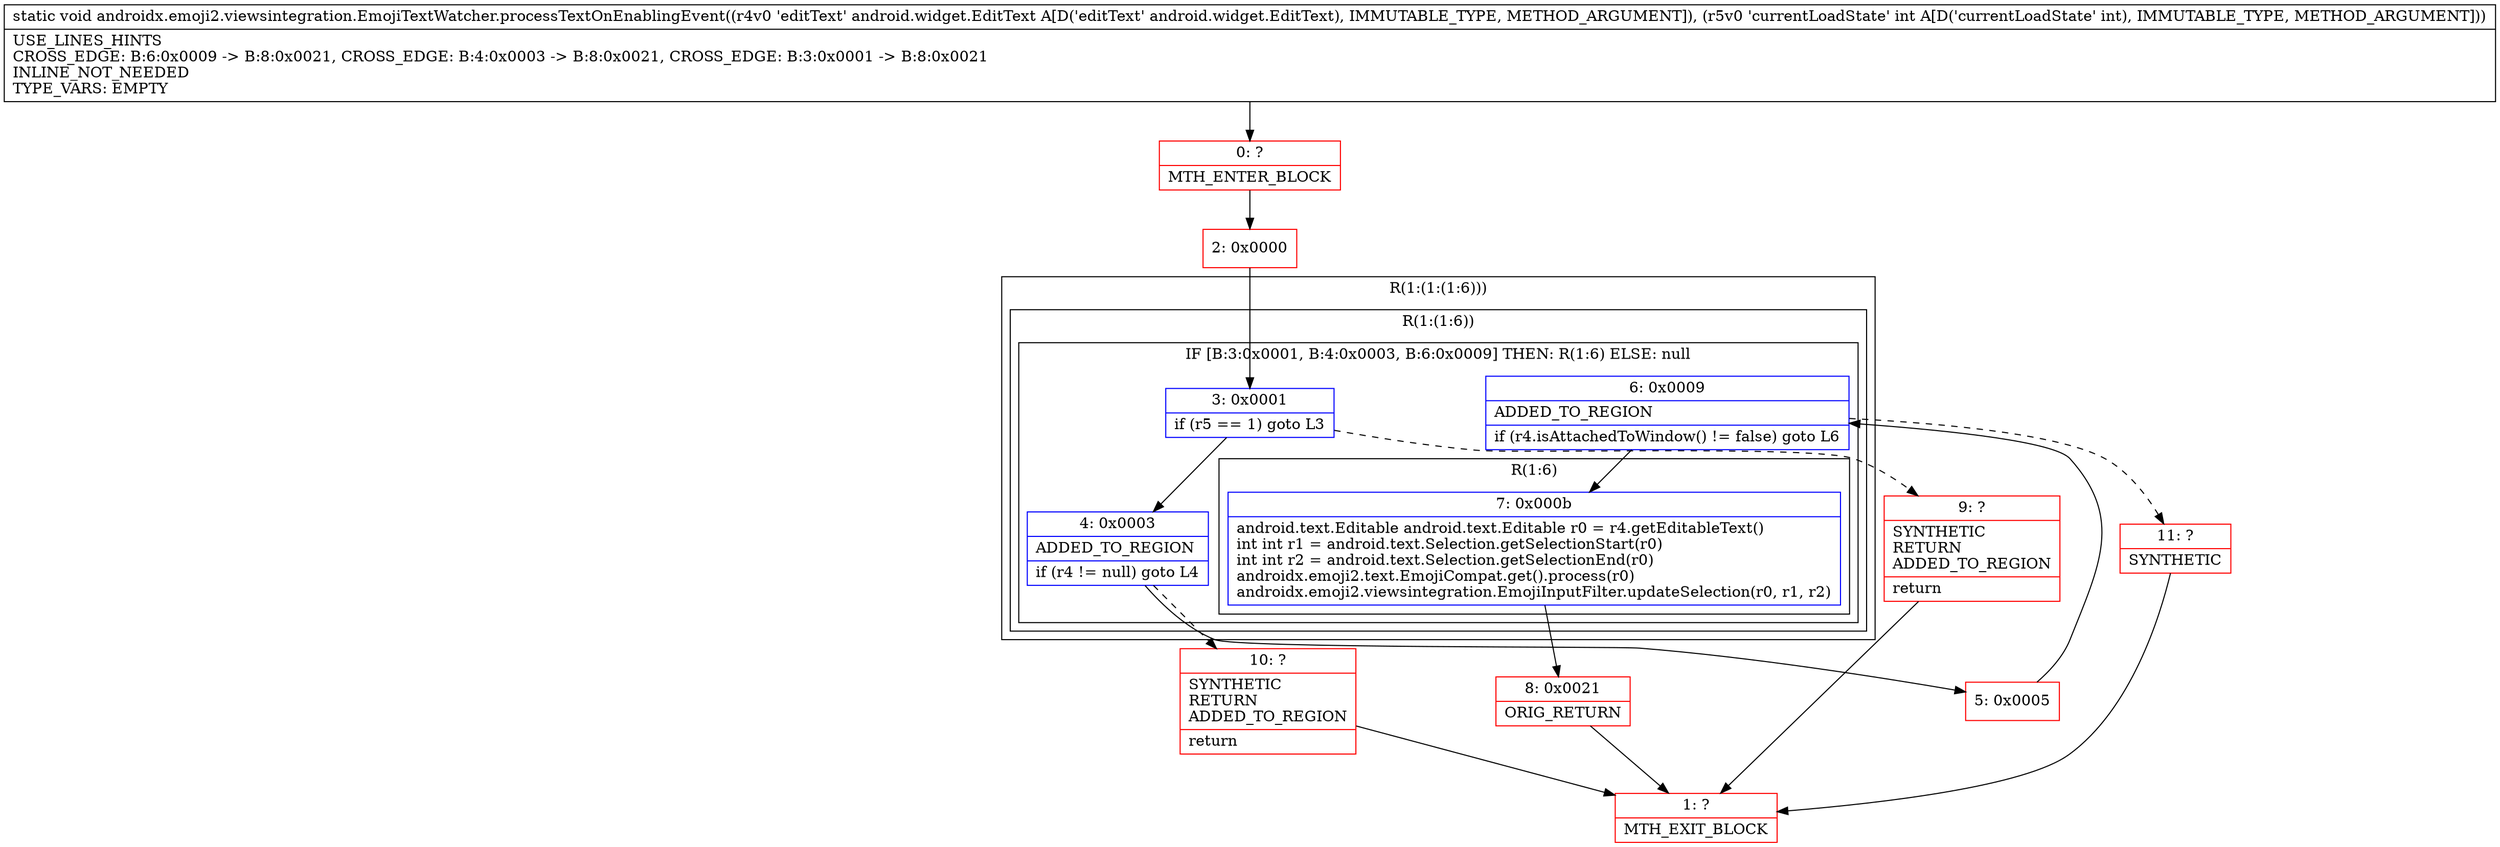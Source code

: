 digraph "CFG forandroidx.emoji2.viewsintegration.EmojiTextWatcher.processTextOnEnablingEvent(Landroid\/widget\/EditText;I)V" {
subgraph cluster_Region_1887472415 {
label = "R(1:(1:(1:6)))";
node [shape=record,color=blue];
subgraph cluster_Region_1354285453 {
label = "R(1:(1:6))";
node [shape=record,color=blue];
subgraph cluster_IfRegion_491026487 {
label = "IF [B:3:0x0001, B:4:0x0003, B:6:0x0009] THEN: R(1:6) ELSE: null";
node [shape=record,color=blue];
Node_3 [shape=record,label="{3\:\ 0x0001|if (r5 == 1) goto L3\l}"];
Node_4 [shape=record,label="{4\:\ 0x0003|ADDED_TO_REGION\l|if (r4 != null) goto L4\l}"];
Node_6 [shape=record,label="{6\:\ 0x0009|ADDED_TO_REGION\l|if (r4.isAttachedToWindow() != false) goto L6\l}"];
subgraph cluster_Region_751228609 {
label = "R(1:6)";
node [shape=record,color=blue];
Node_7 [shape=record,label="{7\:\ 0x000b|android.text.Editable android.text.Editable r0 = r4.getEditableText()\lint int r1 = android.text.Selection.getSelectionStart(r0)\lint int r2 = android.text.Selection.getSelectionEnd(r0)\landroidx.emoji2.text.EmojiCompat.get().process(r0)\landroidx.emoji2.viewsintegration.EmojiInputFilter.updateSelection(r0, r1, r2)\l}"];
}
}
}
}
Node_0 [shape=record,color=red,label="{0\:\ ?|MTH_ENTER_BLOCK\l}"];
Node_2 [shape=record,color=red,label="{2\:\ 0x0000}"];
Node_5 [shape=record,color=red,label="{5\:\ 0x0005}"];
Node_8 [shape=record,color=red,label="{8\:\ 0x0021|ORIG_RETURN\l}"];
Node_1 [shape=record,color=red,label="{1\:\ ?|MTH_EXIT_BLOCK\l}"];
Node_11 [shape=record,color=red,label="{11\:\ ?|SYNTHETIC\l}"];
Node_10 [shape=record,color=red,label="{10\:\ ?|SYNTHETIC\lRETURN\lADDED_TO_REGION\l|return\l}"];
Node_9 [shape=record,color=red,label="{9\:\ ?|SYNTHETIC\lRETURN\lADDED_TO_REGION\l|return\l}"];
MethodNode[shape=record,label="{static void androidx.emoji2.viewsintegration.EmojiTextWatcher.processTextOnEnablingEvent((r4v0 'editText' android.widget.EditText A[D('editText' android.widget.EditText), IMMUTABLE_TYPE, METHOD_ARGUMENT]), (r5v0 'currentLoadState' int A[D('currentLoadState' int), IMMUTABLE_TYPE, METHOD_ARGUMENT]))  | USE_LINES_HINTS\lCROSS_EDGE: B:6:0x0009 \-\> B:8:0x0021, CROSS_EDGE: B:4:0x0003 \-\> B:8:0x0021, CROSS_EDGE: B:3:0x0001 \-\> B:8:0x0021\lINLINE_NOT_NEEDED\lTYPE_VARS: EMPTY\l}"];
MethodNode -> Node_0;Node_3 -> Node_4;
Node_3 -> Node_9[style=dashed];
Node_4 -> Node_5;
Node_4 -> Node_10[style=dashed];
Node_6 -> Node_7;
Node_6 -> Node_11[style=dashed];
Node_7 -> Node_8;
Node_0 -> Node_2;
Node_2 -> Node_3;
Node_5 -> Node_6;
Node_8 -> Node_1;
Node_11 -> Node_1;
Node_10 -> Node_1;
Node_9 -> Node_1;
}

